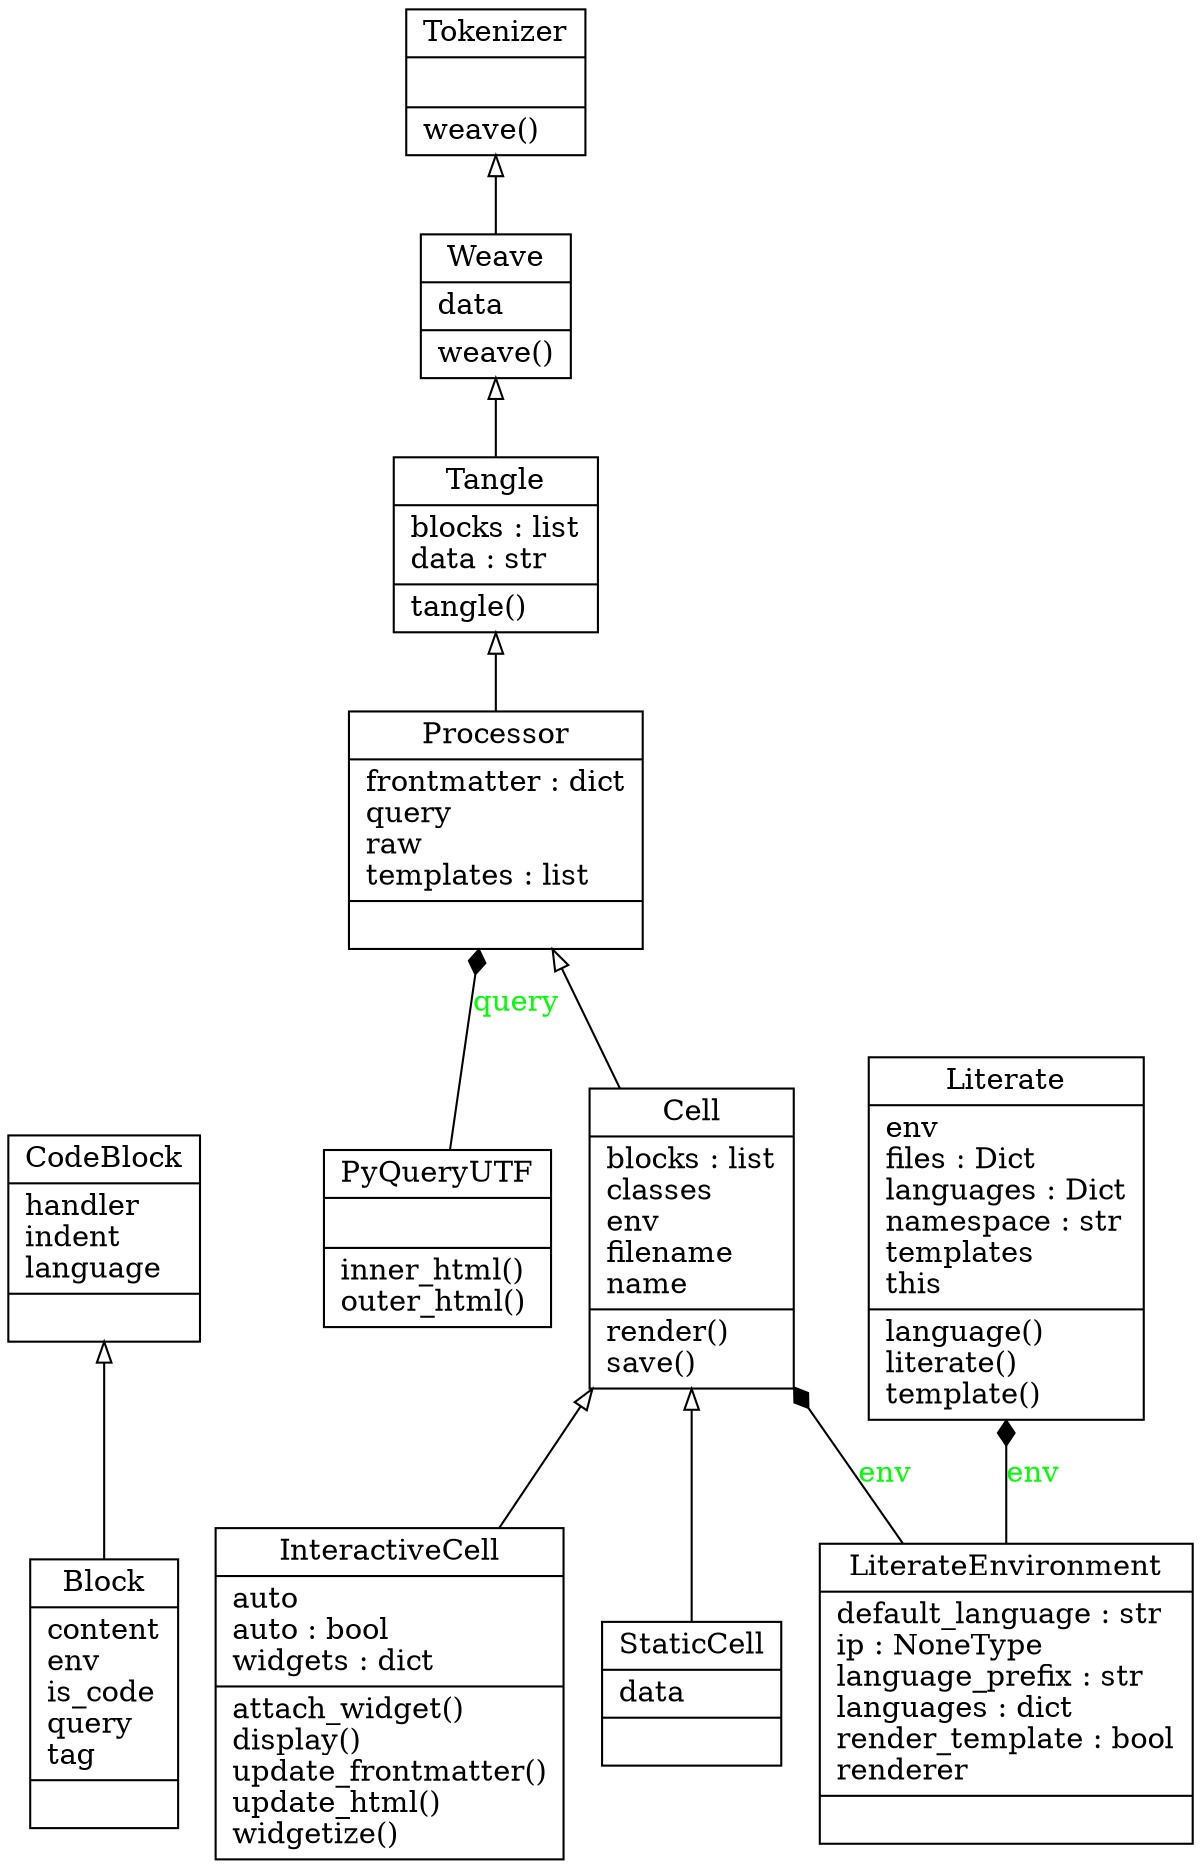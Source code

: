 digraph "classes_literacy" {
charset="utf-8"
rankdir=BT
"0" [label="{Block|content\lenv\lis_code\lquery\ltag\l|}", shape="record"];
"1" [label="{Cell|blocks : list\lclasses\lenv\lfilename\lname\l|render()\lsave()\l}", shape="record"];
"2" [label="{CodeBlock|handler\lindent\llanguage\l|}", shape="record"];
"3" [label="{InteractiveCell|auto\lauto : bool\lwidgets : dict\l|attach_widget()\ldisplay()\lupdate_frontmatter()\lupdate_html()\lwidgetize()\l}", shape="record"];
"4" [label="{Literate|env\lfiles : Dict\llanguages : Dict\lnamespace : str\ltemplates\lthis\l|language()\lliterate()\ltemplate()\l}", shape="record"];
"5" [label="{LiterateEnvironment|default_language : str\lip : NoneType\llanguage_prefix : str\llanguages : dict\lrender_template : bool\lrenderer\l|}", shape="record"];
"6" [label="{Processor|frontmatter : dict\lquery\lraw\ltemplates : list\l|}", shape="record"];
"7" [label="{PyQueryUTF|\l|inner_html()\louter_html()\l}", shape="record"];
"8" [label="{StaticCell|data\l|}", shape="record"];
"9" [label="{Tangle|blocks : list\ldata : str\l|tangle()\l}", shape="record"];
"10" [label="{Tokenizer|\l|weave()\l}", shape="record"];
"11" [label="{Weave|data\l|weave()\l}", shape="record"];
"0" -> "2" [arrowhead="empty", arrowtail="none"];
"1" -> "6" [arrowhead="empty", arrowtail="none"];
"3" -> "1" [arrowhead="empty", arrowtail="none"];
"6" -> "9" [arrowhead="empty", arrowtail="none"];
"8" -> "1" [arrowhead="empty", arrowtail="none"];
"9" -> "11" [arrowhead="empty", arrowtail="none"];
"11" -> "10" [arrowhead="empty", arrowtail="none"];
"5" -> "1" [arrowhead="diamond", arrowtail="none", fontcolor="green", label="env", style="solid"];
"5" -> "4" [arrowhead="diamond", arrowtail="none", fontcolor="green", label="env", style="solid"];
"7" -> "6" [arrowhead="diamond", arrowtail="none", fontcolor="green", label="query", style="solid"];
}
